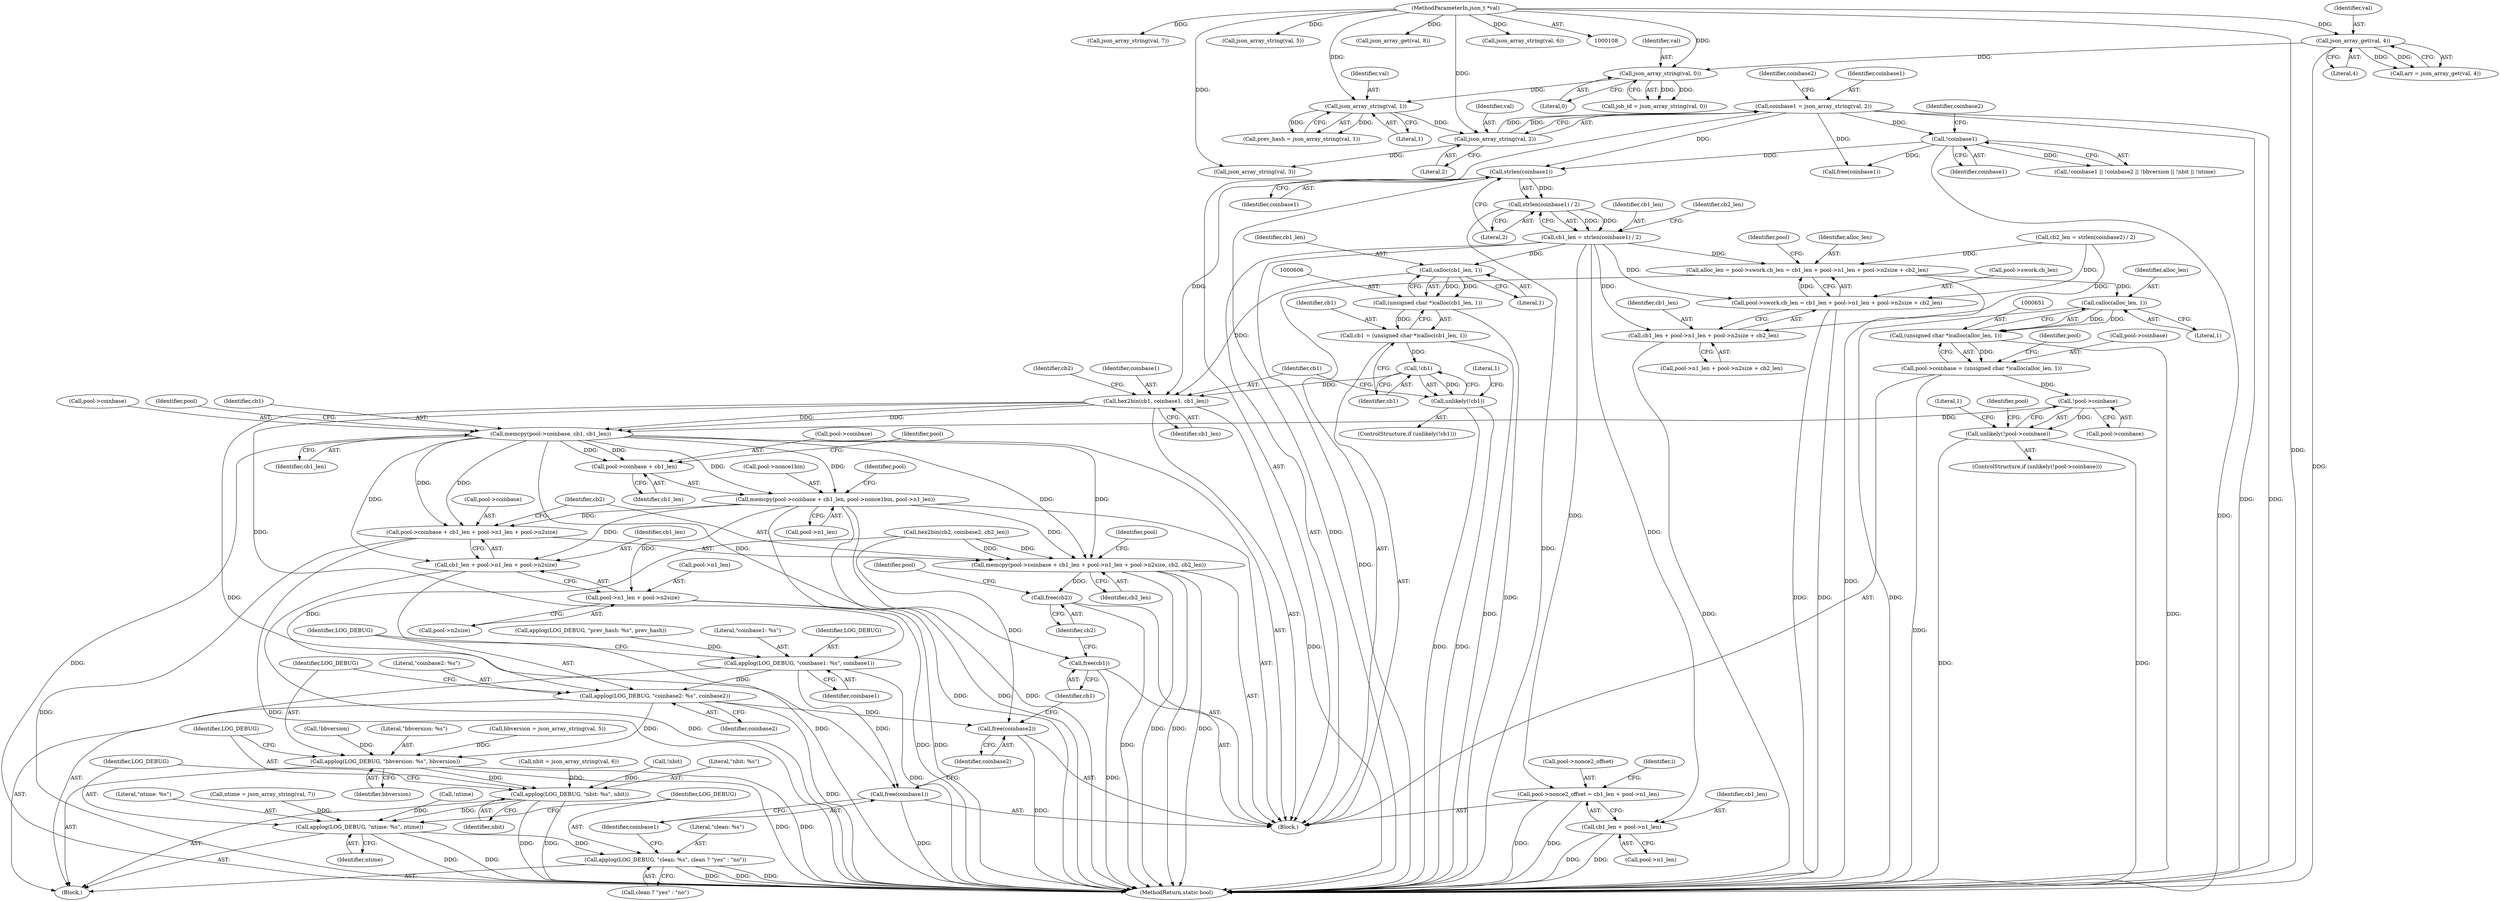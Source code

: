 digraph "0_sgminer_910c36089940e81fb85c65b8e63dcd2fac71470c@API" {
"1000294" [label="(Call,strlen(coinbase1))"];
"1000199" [label="(Call,!coinbase1)"];
"1000160" [label="(Call,coinbase1 = json_array_string(val, 2))"];
"1000162" [label="(Call,json_array_string(val, 2))"];
"1000157" [label="(Call,json_array_string(val, 1))"];
"1000152" [label="(Call,json_array_string(val, 0))"];
"1000135" [label="(Call,json_array_get(val, 4))"];
"1000110" [label="(MethodParameterIn,json_t *val)"];
"1000293" [label="(Call,strlen(coinbase1) / 2)"];
"1000291" [label="(Call,cb1_len = strlen(coinbase1) / 2)"];
"1000331" [label="(Call,alloc_len = pool->swork.cb_len = cb1_len + pool->n1_len + pool->n2size + cb2_len)"];
"1000652" [label="(Call,calloc(alloc_len, 1))"];
"1000650" [label="(Call,(unsigned char *)calloc(alloc_len, 1))"];
"1000646" [label="(Call,pool->coinbase = (unsigned char *)calloc(alloc_len, 1))"];
"1000657" [label="(Call,!pool->coinbase)"];
"1000656" [label="(Call,unlikely(!pool->coinbase))"];
"1000664" [label="(Call,memcpy(pool->coinbase, cb1, cb1_len))"];
"1000670" [label="(Call,memcpy(pool->coinbase + cb1_len, pool->nonce1bin, pool->n1_len))"];
"1000682" [label="(Call,memcpy(pool->coinbase + cb1_len + pool->n1_len + pool->n2size, cb2, cb2_len))"];
"1000747" [label="(Call,free(cb2))"];
"1000683" [label="(Call,pool->coinbase + cb1_len + pool->n1_len + pool->n2size)"];
"1000687" [label="(Call,cb1_len + pool->n1_len + pool->n2size)"];
"1000689" [label="(Call,pool->n1_len + pool->n2size)"];
"1000671" [label="(Call,pool->coinbase + cb1_len)"];
"1000745" [label="(Call,free(cb1))"];
"1000333" [label="(Call,pool->swork.cb_len = cb1_len + pool->n1_len + pool->n2size + cb2_len)"];
"1000339" [label="(Call,cb1_len + pool->n1_len + pool->n2size + cb2_len)"];
"1000350" [label="(Call,pool->nonce2_offset = cb1_len + pool->n1_len)"];
"1000354" [label="(Call,cb1_len + pool->n1_len)"];
"1000607" [label="(Call,calloc(cb1_len, 1))"];
"1000605" [label="(Call,(unsigned char *)calloc(cb1_len, 1))"];
"1000603" [label="(Call,cb1 = (unsigned char *)calloc(cb1_len, 1))"];
"1000612" [label="(Call,!cb1)"];
"1000611" [label="(Call,unlikely(!cb1))"];
"1000617" [label="(Call,hex2bin(cb1, coinbase1, cb1_len))"];
"1000714" [label="(Call,applog(LOG_DEBUG, \"coinbase1: %s\", coinbase1))"];
"1000718" [label="(Call,applog(LOG_DEBUG, \"coinbase2: %s\", coinbase2))"];
"1000722" [label="(Call,applog(LOG_DEBUG, \"bbversion: %s\", bbversion))"];
"1000726" [label="(Call,applog(LOG_DEBUG, \"nbit: %s\", nbit))"];
"1000730" [label="(Call,applog(LOG_DEBUG, \"ntime: %s\", ntime))"];
"1000734" [label="(Call,applog(LOG_DEBUG, \"clean: %s\", clean ? \"yes\" : \"no\"))"];
"1000743" [label="(Call,free(coinbase2))"];
"1000741" [label="(Call,free(coinbase1))"];
"1000620" [label="(Identifier,cb1_len)"];
"1000687" [label="(Call,cb1_len + pool->n1_len + pool->n2size)"];
"1000729" [label="(Identifier,nbit)"];
"1000198" [label="(Call,!coinbase1 || !coinbase2 || !bbversion || !nbit || !ntime)"];
"1000182" [label="(Call,json_array_string(val, 7))"];
"1000199" [label="(Call,!coinbase1)"];
"1000714" [label="(Call,applog(LOG_DEBUG, \"coinbase1: %s\", coinbase1))"];
"1000734" [label="(Call,applog(LOG_DEBUG, \"clean: %s\", clean ? \"yes\" : \"no\"))"];
"1000722" [label="(Call,applog(LOG_DEBUG, \"bbversion: %s\", bbversion))"];
"1000295" [label="(Identifier,coinbase1)"];
"1000154" [label="(Literal,0)"];
"1000170" [label="(Call,bbversion = json_array_string(val, 5))"];
"1000135" [label="(Call,json_array_get(val, 4))"];
"1000689" [label="(Call,pool->n1_len + pool->n2size)"];
"1000205" [label="(Call,!bbversion)"];
"1000164" [label="(Literal,2)"];
"1000653" [label="(Identifier,alloc_len)"];
"1000658" [label="(Call,pool->coinbase)"];
"1000175" [label="(Call,nbit = json_array_string(val, 6))"];
"1000696" [label="(Identifier,cb2)"];
"1000355" [label="(Identifier,cb1_len)"];
"1000612" [label="(Call,!cb1)"];
"1000133" [label="(Call,arr = json_array_get(val, 4))"];
"1000652" [label="(Call,calloc(alloc_len, 1))"];
"1000110" [label="(MethodParameterIn,json_t *val)"];
"1000741" [label="(Call,free(coinbase1))"];
"1000744" [label="(Identifier,coinbase2)"];
"1000693" [label="(Call,pool->n2size)"];
"1000715" [label="(Identifier,LOG_DEBUG)"];
"1000613" [label="(Identifier,cb1)"];
"1000160" [label="(Call,coinbase1 = json_array_string(val, 2))"];
"1000735" [label="(Identifier,LOG_DEBUG)"];
"1000669" [label="(Identifier,cb1_len)"];
"1000662" [label="(Literal,1)"];
"1000356" [label="(Call,pool->n1_len)"];
"1000334" [label="(Call,pool->swork.cb_len)"];
"1000200" [label="(Identifier,coinbase1)"];
"1000136" [label="(Identifier,val)"];
"1000723" [label="(Identifier,LOG_DEBUG)"];
"1000685" [label="(Identifier,pool)"];
"1000728" [label="(Literal,\"nbit: %s\")"];
"1000150" [label="(Call,job_id = json_array_string(val, 0))"];
"1000670" [label="(Call,memcpy(pool->coinbase + cb1_len, pool->nonce1bin, pool->n1_len))"];
"1000646" [label="(Call,pool->coinbase = (unsigned char *)calloc(alloc_len, 1))"];
"1000672" [label="(Call,pool->coinbase)"];
"1000161" [label="(Identifier,coinbase1)"];
"1000296" [label="(Literal,2)"];
"1000167" [label="(Call,json_array_string(val, 3))"];
"1000655" [label="(ControlStructure,if (unlikely(!pool->coinbase)))"];
"1000725" [label="(Identifier,bbversion)"];
"1000609" [label="(Literal,1)"];
"1000605" [label="(Call,(unsigned char *)calloc(cb1_len, 1))"];
"1000727" [label="(Identifier,LOG_DEBUG)"];
"1000742" [label="(Identifier,coinbase1)"];
"1000111" [label="(Block,)"];
"1000298" [label="(Identifier,cb2_len)"];
"1000718" [label="(Call,applog(LOG_DEBUG, \"coinbase2: %s\", coinbase2))"];
"1000208" [label="(Call,!nbit)"];
"1000354" [label="(Call,cb1_len + pool->n1_len)"];
"1000657" [label="(Call,!pool->coinbase)"];
"1000610" [label="(ControlStructure,if (unlikely(!cb1)))"];
"1000730" [label="(Call,applog(LOG_DEBUG, \"ntime: %s\", ntime))"];
"1000210" [label="(Call,!ntime)"];
"1000615" [label="(Literal,1)"];
"1000607" [label="(Call,calloc(cb1_len, 1))"];
"1000158" [label="(Identifier,val)"];
"1000745" [label="(Call,free(cb1))"];
"1000721" [label="(Identifier,coinbase2)"];
"1000677" [label="(Identifier,pool)"];
"1000768" [label="(MethodReturn,static bool)"];
"1000162" [label="(Call,json_array_string(val, 2))"];
"1000172" [label="(Call,json_array_string(val, 5))"];
"1000333" [label="(Call,pool->swork.cb_len = cb1_len + pool->n1_len + pool->n2size + cb2_len)"];
"1000679" [label="(Call,pool->n1_len)"];
"1000673" [label="(Identifier,pool)"];
"1000603" [label="(Call,cb1 = (unsigned char *)calloc(cb1_len, 1))"];
"1000188" [label="(Call,json_array_get(val, 8))"];
"1000747" [label="(Call,free(cb2))"];
"1000619" [label="(Identifier,coinbase1)"];
"1000684" [label="(Call,pool->coinbase)"];
"1000203" [label="(Identifier,coinbase2)"];
"1000180" [label="(Call,ntime = json_array_string(val, 7))"];
"1000137" [label="(Literal,4)"];
"1000622" [label="(Identifier,cb2)"];
"1000676" [label="(Call,pool->nonce1bin)"];
"1000223" [label="(Call,free(coinbase1))"];
"1000710" [label="(Call,applog(LOG_DEBUG, \"prev_hash: %s\", prev_hash))"];
"1000726" [label="(Call,applog(LOG_DEBUG, \"nbit: %s\", nbit))"];
"1000177" [label="(Call,json_array_string(val, 6))"];
"1000157" [label="(Call,json_array_string(val, 1))"];
"1000331" [label="(Call,alloc_len = pool->swork.cb_len = cb1_len + pool->n1_len + pool->n2size + cb2_len)"];
"1000690" [label="(Call,pool->n1_len)"];
"1000737" [label="(Call,clean ? \"yes\" : \"no\")"];
"1000339" [label="(Call,cb1_len + pool->n1_len + pool->n2size + cb2_len)"];
"1000671" [label="(Call,pool->coinbase + cb1_len)"];
"1000291" [label="(Call,cb1_len = strlen(coinbase1) / 2)"];
"1000618" [label="(Identifier,cb1)"];
"1000682" [label="(Call,memcpy(pool->coinbase + cb1_len + pool->n1_len + pool->n2size, cb2, cb2_len))"];
"1000743" [label="(Call,free(coinbase2))"];
"1000668" [label="(Identifier,cb1)"];
"1000724" [label="(Literal,\"bbversion: %s\")"];
"1000611" [label="(Call,unlikely(!cb1))"];
"1000731" [label="(Identifier,LOG_DEBUG)"];
"1000647" [label="(Call,pool->coinbase)"];
"1000659" [label="(Identifier,pool)"];
"1000697" [label="(Identifier,cb2_len)"];
"1000293" [label="(Call,strlen(coinbase1) / 2)"];
"1000155" [label="(Call,prev_hash = json_array_string(val, 1))"];
"1000733" [label="(Identifier,ntime)"];
"1000732" [label="(Literal,\"ntime: %s\")"];
"1000746" [label="(Identifier,cb1)"];
"1000166" [label="(Identifier,coinbase2)"];
"1000656" [label="(Call,unlikely(!pool->coinbase))"];
"1000350" [label="(Call,pool->nonce2_offset = cb1_len + pool->n1_len)"];
"1000163" [label="(Identifier,val)"];
"1000352" [label="(Identifier,pool)"];
"1000716" [label="(Literal,\"coinbase1: %s\")"];
"1000675" [label="(Identifier,cb1_len)"];
"1000717" [label="(Identifier,coinbase1)"];
"1000153" [label="(Identifier,val)"];
"1000152" [label="(Call,json_array_string(val, 0))"];
"1000705" [label="(Block,)"];
"1000688" [label="(Identifier,cb1_len)"];
"1000650" [label="(Call,(unsigned char *)calloc(alloc_len, 1))"];
"1000736" [label="(Literal,\"clean: %s\")"];
"1000617" [label="(Call,hex2bin(cb1, coinbase1, cb1_len))"];
"1000666" [label="(Identifier,pool)"];
"1000361" [label="(Identifier,i)"];
"1000654" [label="(Literal,1)"];
"1000341" [label="(Call,pool->n1_len + pool->n2size + cb2_len)"];
"1000665" [label="(Call,pool->coinbase)"];
"1000664" [label="(Call,memcpy(pool->coinbase, cb1, cb1_len))"];
"1000292" [label="(Identifier,cb1_len)"];
"1000340" [label="(Identifier,cb1_len)"];
"1000720" [label="(Literal,\"coinbase2: %s\")"];
"1000159" [label="(Literal,1)"];
"1000751" [label="(Identifier,pool)"];
"1000604" [label="(Identifier,cb1)"];
"1000683" [label="(Call,pool->coinbase + cb1_len + pool->n1_len + pool->n2size)"];
"1000635" [label="(Call,hex2bin(cb2, coinbase2, cb2_len))"];
"1000719" [label="(Identifier,LOG_DEBUG)"];
"1000701" [label="(Identifier,pool)"];
"1000748" [label="(Identifier,cb2)"];
"1000332" [label="(Identifier,alloc_len)"];
"1000294" [label="(Call,strlen(coinbase1))"];
"1000351" [label="(Call,pool->nonce2_offset)"];
"1000608" [label="(Identifier,cb1_len)"];
"1000297" [label="(Call,cb2_len = strlen(coinbase2) / 2)"];
"1000294" -> "1000293"  [label="AST: "];
"1000294" -> "1000295"  [label="CFG: "];
"1000295" -> "1000294"  [label="AST: "];
"1000296" -> "1000294"  [label="CFG: "];
"1000294" -> "1000768"  [label="DDG: "];
"1000294" -> "1000293"  [label="DDG: "];
"1000199" -> "1000294"  [label="DDG: "];
"1000160" -> "1000294"  [label="DDG: "];
"1000294" -> "1000617"  [label="DDG: "];
"1000199" -> "1000198"  [label="AST: "];
"1000199" -> "1000200"  [label="CFG: "];
"1000200" -> "1000199"  [label="AST: "];
"1000203" -> "1000199"  [label="CFG: "];
"1000198" -> "1000199"  [label="CFG: "];
"1000199" -> "1000768"  [label="DDG: "];
"1000199" -> "1000198"  [label="DDG: "];
"1000160" -> "1000199"  [label="DDG: "];
"1000199" -> "1000223"  [label="DDG: "];
"1000160" -> "1000111"  [label="AST: "];
"1000160" -> "1000162"  [label="CFG: "];
"1000161" -> "1000160"  [label="AST: "];
"1000162" -> "1000160"  [label="AST: "];
"1000166" -> "1000160"  [label="CFG: "];
"1000160" -> "1000768"  [label="DDG: "];
"1000160" -> "1000768"  [label="DDG: "];
"1000162" -> "1000160"  [label="DDG: "];
"1000162" -> "1000160"  [label="DDG: "];
"1000160" -> "1000223"  [label="DDG: "];
"1000162" -> "1000164"  [label="CFG: "];
"1000163" -> "1000162"  [label="AST: "];
"1000164" -> "1000162"  [label="AST: "];
"1000157" -> "1000162"  [label="DDG: "];
"1000110" -> "1000162"  [label="DDG: "];
"1000162" -> "1000167"  [label="DDG: "];
"1000157" -> "1000155"  [label="AST: "];
"1000157" -> "1000159"  [label="CFG: "];
"1000158" -> "1000157"  [label="AST: "];
"1000159" -> "1000157"  [label="AST: "];
"1000155" -> "1000157"  [label="CFG: "];
"1000157" -> "1000155"  [label="DDG: "];
"1000157" -> "1000155"  [label="DDG: "];
"1000152" -> "1000157"  [label="DDG: "];
"1000110" -> "1000157"  [label="DDG: "];
"1000152" -> "1000150"  [label="AST: "];
"1000152" -> "1000154"  [label="CFG: "];
"1000153" -> "1000152"  [label="AST: "];
"1000154" -> "1000152"  [label="AST: "];
"1000150" -> "1000152"  [label="CFG: "];
"1000152" -> "1000150"  [label="DDG: "];
"1000152" -> "1000150"  [label="DDG: "];
"1000135" -> "1000152"  [label="DDG: "];
"1000110" -> "1000152"  [label="DDG: "];
"1000135" -> "1000133"  [label="AST: "];
"1000135" -> "1000137"  [label="CFG: "];
"1000136" -> "1000135"  [label="AST: "];
"1000137" -> "1000135"  [label="AST: "];
"1000133" -> "1000135"  [label="CFG: "];
"1000135" -> "1000768"  [label="DDG: "];
"1000135" -> "1000133"  [label="DDG: "];
"1000135" -> "1000133"  [label="DDG: "];
"1000110" -> "1000135"  [label="DDG: "];
"1000110" -> "1000108"  [label="AST: "];
"1000110" -> "1000768"  [label="DDG: "];
"1000110" -> "1000167"  [label="DDG: "];
"1000110" -> "1000172"  [label="DDG: "];
"1000110" -> "1000177"  [label="DDG: "];
"1000110" -> "1000182"  [label="DDG: "];
"1000110" -> "1000188"  [label="DDG: "];
"1000293" -> "1000291"  [label="AST: "];
"1000293" -> "1000296"  [label="CFG: "];
"1000296" -> "1000293"  [label="AST: "];
"1000291" -> "1000293"  [label="CFG: "];
"1000293" -> "1000768"  [label="DDG: "];
"1000293" -> "1000291"  [label="DDG: "];
"1000293" -> "1000291"  [label="DDG: "];
"1000291" -> "1000111"  [label="AST: "];
"1000292" -> "1000291"  [label="AST: "];
"1000298" -> "1000291"  [label="CFG: "];
"1000291" -> "1000768"  [label="DDG: "];
"1000291" -> "1000331"  [label="DDG: "];
"1000291" -> "1000333"  [label="DDG: "];
"1000291" -> "1000339"  [label="DDG: "];
"1000291" -> "1000350"  [label="DDG: "];
"1000291" -> "1000354"  [label="DDG: "];
"1000291" -> "1000607"  [label="DDG: "];
"1000331" -> "1000111"  [label="AST: "];
"1000331" -> "1000333"  [label="CFG: "];
"1000332" -> "1000331"  [label="AST: "];
"1000333" -> "1000331"  [label="AST: "];
"1000352" -> "1000331"  [label="CFG: "];
"1000331" -> "1000768"  [label="DDG: "];
"1000333" -> "1000331"  [label="DDG: "];
"1000297" -> "1000331"  [label="DDG: "];
"1000331" -> "1000652"  [label="DDG: "];
"1000652" -> "1000650"  [label="AST: "];
"1000652" -> "1000654"  [label="CFG: "];
"1000653" -> "1000652"  [label="AST: "];
"1000654" -> "1000652"  [label="AST: "];
"1000650" -> "1000652"  [label="CFG: "];
"1000652" -> "1000768"  [label="DDG: "];
"1000652" -> "1000650"  [label="DDG: "];
"1000652" -> "1000650"  [label="DDG: "];
"1000650" -> "1000646"  [label="AST: "];
"1000651" -> "1000650"  [label="AST: "];
"1000646" -> "1000650"  [label="CFG: "];
"1000650" -> "1000768"  [label="DDG: "];
"1000650" -> "1000646"  [label="DDG: "];
"1000646" -> "1000111"  [label="AST: "];
"1000647" -> "1000646"  [label="AST: "];
"1000659" -> "1000646"  [label="CFG: "];
"1000646" -> "1000768"  [label="DDG: "];
"1000646" -> "1000657"  [label="DDG: "];
"1000657" -> "1000656"  [label="AST: "];
"1000657" -> "1000658"  [label="CFG: "];
"1000658" -> "1000657"  [label="AST: "];
"1000656" -> "1000657"  [label="CFG: "];
"1000657" -> "1000656"  [label="DDG: "];
"1000657" -> "1000664"  [label="DDG: "];
"1000656" -> "1000655"  [label="AST: "];
"1000662" -> "1000656"  [label="CFG: "];
"1000666" -> "1000656"  [label="CFG: "];
"1000656" -> "1000768"  [label="DDG: "];
"1000656" -> "1000768"  [label="DDG: "];
"1000664" -> "1000111"  [label="AST: "];
"1000664" -> "1000669"  [label="CFG: "];
"1000665" -> "1000664"  [label="AST: "];
"1000668" -> "1000664"  [label="AST: "];
"1000669" -> "1000664"  [label="AST: "];
"1000673" -> "1000664"  [label="CFG: "];
"1000664" -> "1000768"  [label="DDG: "];
"1000617" -> "1000664"  [label="DDG: "];
"1000617" -> "1000664"  [label="DDG: "];
"1000664" -> "1000670"  [label="DDG: "];
"1000664" -> "1000670"  [label="DDG: "];
"1000664" -> "1000671"  [label="DDG: "];
"1000664" -> "1000671"  [label="DDG: "];
"1000664" -> "1000682"  [label="DDG: "];
"1000664" -> "1000682"  [label="DDG: "];
"1000664" -> "1000683"  [label="DDG: "];
"1000664" -> "1000683"  [label="DDG: "];
"1000664" -> "1000687"  [label="DDG: "];
"1000664" -> "1000745"  [label="DDG: "];
"1000670" -> "1000111"  [label="AST: "];
"1000670" -> "1000679"  [label="CFG: "];
"1000671" -> "1000670"  [label="AST: "];
"1000676" -> "1000670"  [label="AST: "];
"1000679" -> "1000670"  [label="AST: "];
"1000685" -> "1000670"  [label="CFG: "];
"1000670" -> "1000768"  [label="DDG: "];
"1000670" -> "1000768"  [label="DDG: "];
"1000670" -> "1000768"  [label="DDG: "];
"1000670" -> "1000682"  [label="DDG: "];
"1000670" -> "1000683"  [label="DDG: "];
"1000670" -> "1000687"  [label="DDG: "];
"1000670" -> "1000689"  [label="DDG: "];
"1000682" -> "1000111"  [label="AST: "];
"1000682" -> "1000697"  [label="CFG: "];
"1000683" -> "1000682"  [label="AST: "];
"1000696" -> "1000682"  [label="AST: "];
"1000697" -> "1000682"  [label="AST: "];
"1000701" -> "1000682"  [label="CFG: "];
"1000682" -> "1000768"  [label="DDG: "];
"1000682" -> "1000768"  [label="DDG: "];
"1000682" -> "1000768"  [label="DDG: "];
"1000635" -> "1000682"  [label="DDG: "];
"1000635" -> "1000682"  [label="DDG: "];
"1000682" -> "1000747"  [label="DDG: "];
"1000747" -> "1000111"  [label="AST: "];
"1000747" -> "1000748"  [label="CFG: "];
"1000748" -> "1000747"  [label="AST: "];
"1000751" -> "1000747"  [label="CFG: "];
"1000747" -> "1000768"  [label="DDG: "];
"1000683" -> "1000687"  [label="CFG: "];
"1000684" -> "1000683"  [label="AST: "];
"1000687" -> "1000683"  [label="AST: "];
"1000696" -> "1000683"  [label="CFG: "];
"1000683" -> "1000768"  [label="DDG: "];
"1000683" -> "1000768"  [label="DDG: "];
"1000687" -> "1000689"  [label="CFG: "];
"1000688" -> "1000687"  [label="AST: "];
"1000689" -> "1000687"  [label="AST: "];
"1000687" -> "1000768"  [label="DDG: "];
"1000687" -> "1000768"  [label="DDG: "];
"1000689" -> "1000693"  [label="CFG: "];
"1000690" -> "1000689"  [label="AST: "];
"1000693" -> "1000689"  [label="AST: "];
"1000689" -> "1000768"  [label="DDG: "];
"1000689" -> "1000768"  [label="DDG: "];
"1000671" -> "1000675"  [label="CFG: "];
"1000672" -> "1000671"  [label="AST: "];
"1000675" -> "1000671"  [label="AST: "];
"1000677" -> "1000671"  [label="CFG: "];
"1000745" -> "1000111"  [label="AST: "];
"1000745" -> "1000746"  [label="CFG: "];
"1000746" -> "1000745"  [label="AST: "];
"1000748" -> "1000745"  [label="CFG: "];
"1000745" -> "1000768"  [label="DDG: "];
"1000333" -> "1000339"  [label="CFG: "];
"1000334" -> "1000333"  [label="AST: "];
"1000339" -> "1000333"  [label="AST: "];
"1000333" -> "1000768"  [label="DDG: "];
"1000333" -> "1000768"  [label="DDG: "];
"1000297" -> "1000333"  [label="DDG: "];
"1000339" -> "1000341"  [label="CFG: "];
"1000340" -> "1000339"  [label="AST: "];
"1000341" -> "1000339"  [label="AST: "];
"1000339" -> "1000768"  [label="DDG: "];
"1000297" -> "1000339"  [label="DDG: "];
"1000350" -> "1000111"  [label="AST: "];
"1000350" -> "1000354"  [label="CFG: "];
"1000351" -> "1000350"  [label="AST: "];
"1000354" -> "1000350"  [label="AST: "];
"1000361" -> "1000350"  [label="CFG: "];
"1000350" -> "1000768"  [label="DDG: "];
"1000350" -> "1000768"  [label="DDG: "];
"1000354" -> "1000356"  [label="CFG: "];
"1000355" -> "1000354"  [label="AST: "];
"1000356" -> "1000354"  [label="AST: "];
"1000354" -> "1000768"  [label="DDG: "];
"1000354" -> "1000768"  [label="DDG: "];
"1000607" -> "1000605"  [label="AST: "];
"1000607" -> "1000609"  [label="CFG: "];
"1000608" -> "1000607"  [label="AST: "];
"1000609" -> "1000607"  [label="AST: "];
"1000605" -> "1000607"  [label="CFG: "];
"1000607" -> "1000605"  [label="DDG: "];
"1000607" -> "1000605"  [label="DDG: "];
"1000607" -> "1000617"  [label="DDG: "];
"1000605" -> "1000603"  [label="AST: "];
"1000606" -> "1000605"  [label="AST: "];
"1000603" -> "1000605"  [label="CFG: "];
"1000605" -> "1000768"  [label="DDG: "];
"1000605" -> "1000603"  [label="DDG: "];
"1000603" -> "1000111"  [label="AST: "];
"1000604" -> "1000603"  [label="AST: "];
"1000613" -> "1000603"  [label="CFG: "];
"1000603" -> "1000768"  [label="DDG: "];
"1000603" -> "1000612"  [label="DDG: "];
"1000612" -> "1000611"  [label="AST: "];
"1000612" -> "1000613"  [label="CFG: "];
"1000613" -> "1000612"  [label="AST: "];
"1000611" -> "1000612"  [label="CFG: "];
"1000612" -> "1000611"  [label="DDG: "];
"1000612" -> "1000617"  [label="DDG: "];
"1000611" -> "1000610"  [label="AST: "];
"1000615" -> "1000611"  [label="CFG: "];
"1000618" -> "1000611"  [label="CFG: "];
"1000611" -> "1000768"  [label="DDG: "];
"1000611" -> "1000768"  [label="DDG: "];
"1000617" -> "1000111"  [label="AST: "];
"1000617" -> "1000620"  [label="CFG: "];
"1000618" -> "1000617"  [label="AST: "];
"1000619" -> "1000617"  [label="AST: "];
"1000620" -> "1000617"  [label="AST: "];
"1000622" -> "1000617"  [label="CFG: "];
"1000617" -> "1000768"  [label="DDG: "];
"1000617" -> "1000714"  [label="DDG: "];
"1000617" -> "1000741"  [label="DDG: "];
"1000714" -> "1000705"  [label="AST: "];
"1000714" -> "1000717"  [label="CFG: "];
"1000715" -> "1000714"  [label="AST: "];
"1000716" -> "1000714"  [label="AST: "];
"1000717" -> "1000714"  [label="AST: "];
"1000719" -> "1000714"  [label="CFG: "];
"1000714" -> "1000768"  [label="DDG: "];
"1000710" -> "1000714"  [label="DDG: "];
"1000714" -> "1000718"  [label="DDG: "];
"1000714" -> "1000741"  [label="DDG: "];
"1000718" -> "1000705"  [label="AST: "];
"1000718" -> "1000721"  [label="CFG: "];
"1000719" -> "1000718"  [label="AST: "];
"1000720" -> "1000718"  [label="AST: "];
"1000721" -> "1000718"  [label="AST: "];
"1000723" -> "1000718"  [label="CFG: "];
"1000718" -> "1000768"  [label="DDG: "];
"1000635" -> "1000718"  [label="DDG: "];
"1000718" -> "1000722"  [label="DDG: "];
"1000718" -> "1000743"  [label="DDG: "];
"1000722" -> "1000705"  [label="AST: "];
"1000722" -> "1000725"  [label="CFG: "];
"1000723" -> "1000722"  [label="AST: "];
"1000724" -> "1000722"  [label="AST: "];
"1000725" -> "1000722"  [label="AST: "];
"1000727" -> "1000722"  [label="CFG: "];
"1000722" -> "1000768"  [label="DDG: "];
"1000722" -> "1000768"  [label="DDG: "];
"1000205" -> "1000722"  [label="DDG: "];
"1000170" -> "1000722"  [label="DDG: "];
"1000722" -> "1000726"  [label="DDG: "];
"1000726" -> "1000705"  [label="AST: "];
"1000726" -> "1000729"  [label="CFG: "];
"1000727" -> "1000726"  [label="AST: "];
"1000728" -> "1000726"  [label="AST: "];
"1000729" -> "1000726"  [label="AST: "];
"1000731" -> "1000726"  [label="CFG: "];
"1000726" -> "1000768"  [label="DDG: "];
"1000726" -> "1000768"  [label="DDG: "];
"1000208" -> "1000726"  [label="DDG: "];
"1000175" -> "1000726"  [label="DDG: "];
"1000726" -> "1000730"  [label="DDG: "];
"1000730" -> "1000705"  [label="AST: "];
"1000730" -> "1000733"  [label="CFG: "];
"1000731" -> "1000730"  [label="AST: "];
"1000732" -> "1000730"  [label="AST: "];
"1000733" -> "1000730"  [label="AST: "];
"1000735" -> "1000730"  [label="CFG: "];
"1000730" -> "1000768"  [label="DDG: "];
"1000730" -> "1000768"  [label="DDG: "];
"1000180" -> "1000730"  [label="DDG: "];
"1000210" -> "1000730"  [label="DDG: "];
"1000730" -> "1000734"  [label="DDG: "];
"1000734" -> "1000705"  [label="AST: "];
"1000734" -> "1000737"  [label="CFG: "];
"1000735" -> "1000734"  [label="AST: "];
"1000736" -> "1000734"  [label="AST: "];
"1000737" -> "1000734"  [label="AST: "];
"1000742" -> "1000734"  [label="CFG: "];
"1000734" -> "1000768"  [label="DDG: "];
"1000734" -> "1000768"  [label="DDG: "];
"1000734" -> "1000768"  [label="DDG: "];
"1000743" -> "1000111"  [label="AST: "];
"1000743" -> "1000744"  [label="CFG: "];
"1000744" -> "1000743"  [label="AST: "];
"1000746" -> "1000743"  [label="CFG: "];
"1000743" -> "1000768"  [label="DDG: "];
"1000635" -> "1000743"  [label="DDG: "];
"1000741" -> "1000111"  [label="AST: "];
"1000741" -> "1000742"  [label="CFG: "];
"1000742" -> "1000741"  [label="AST: "];
"1000744" -> "1000741"  [label="CFG: "];
"1000741" -> "1000768"  [label="DDG: "];
}
